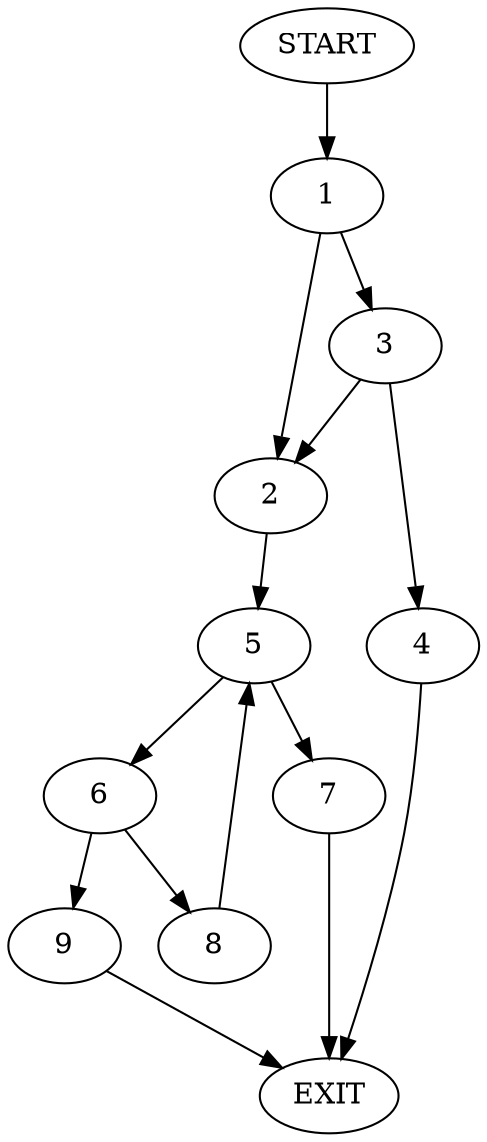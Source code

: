 digraph {
0 [label="START"]
10 [label="EXIT"]
0 -> 1
1 -> 2
1 -> 3
3 -> 2
3 -> 4
2 -> 5
4 -> 10
5 -> 6
5 -> 7
6 -> 8
6 -> 9
7 -> 10
9 -> 10
8 -> 5
}
